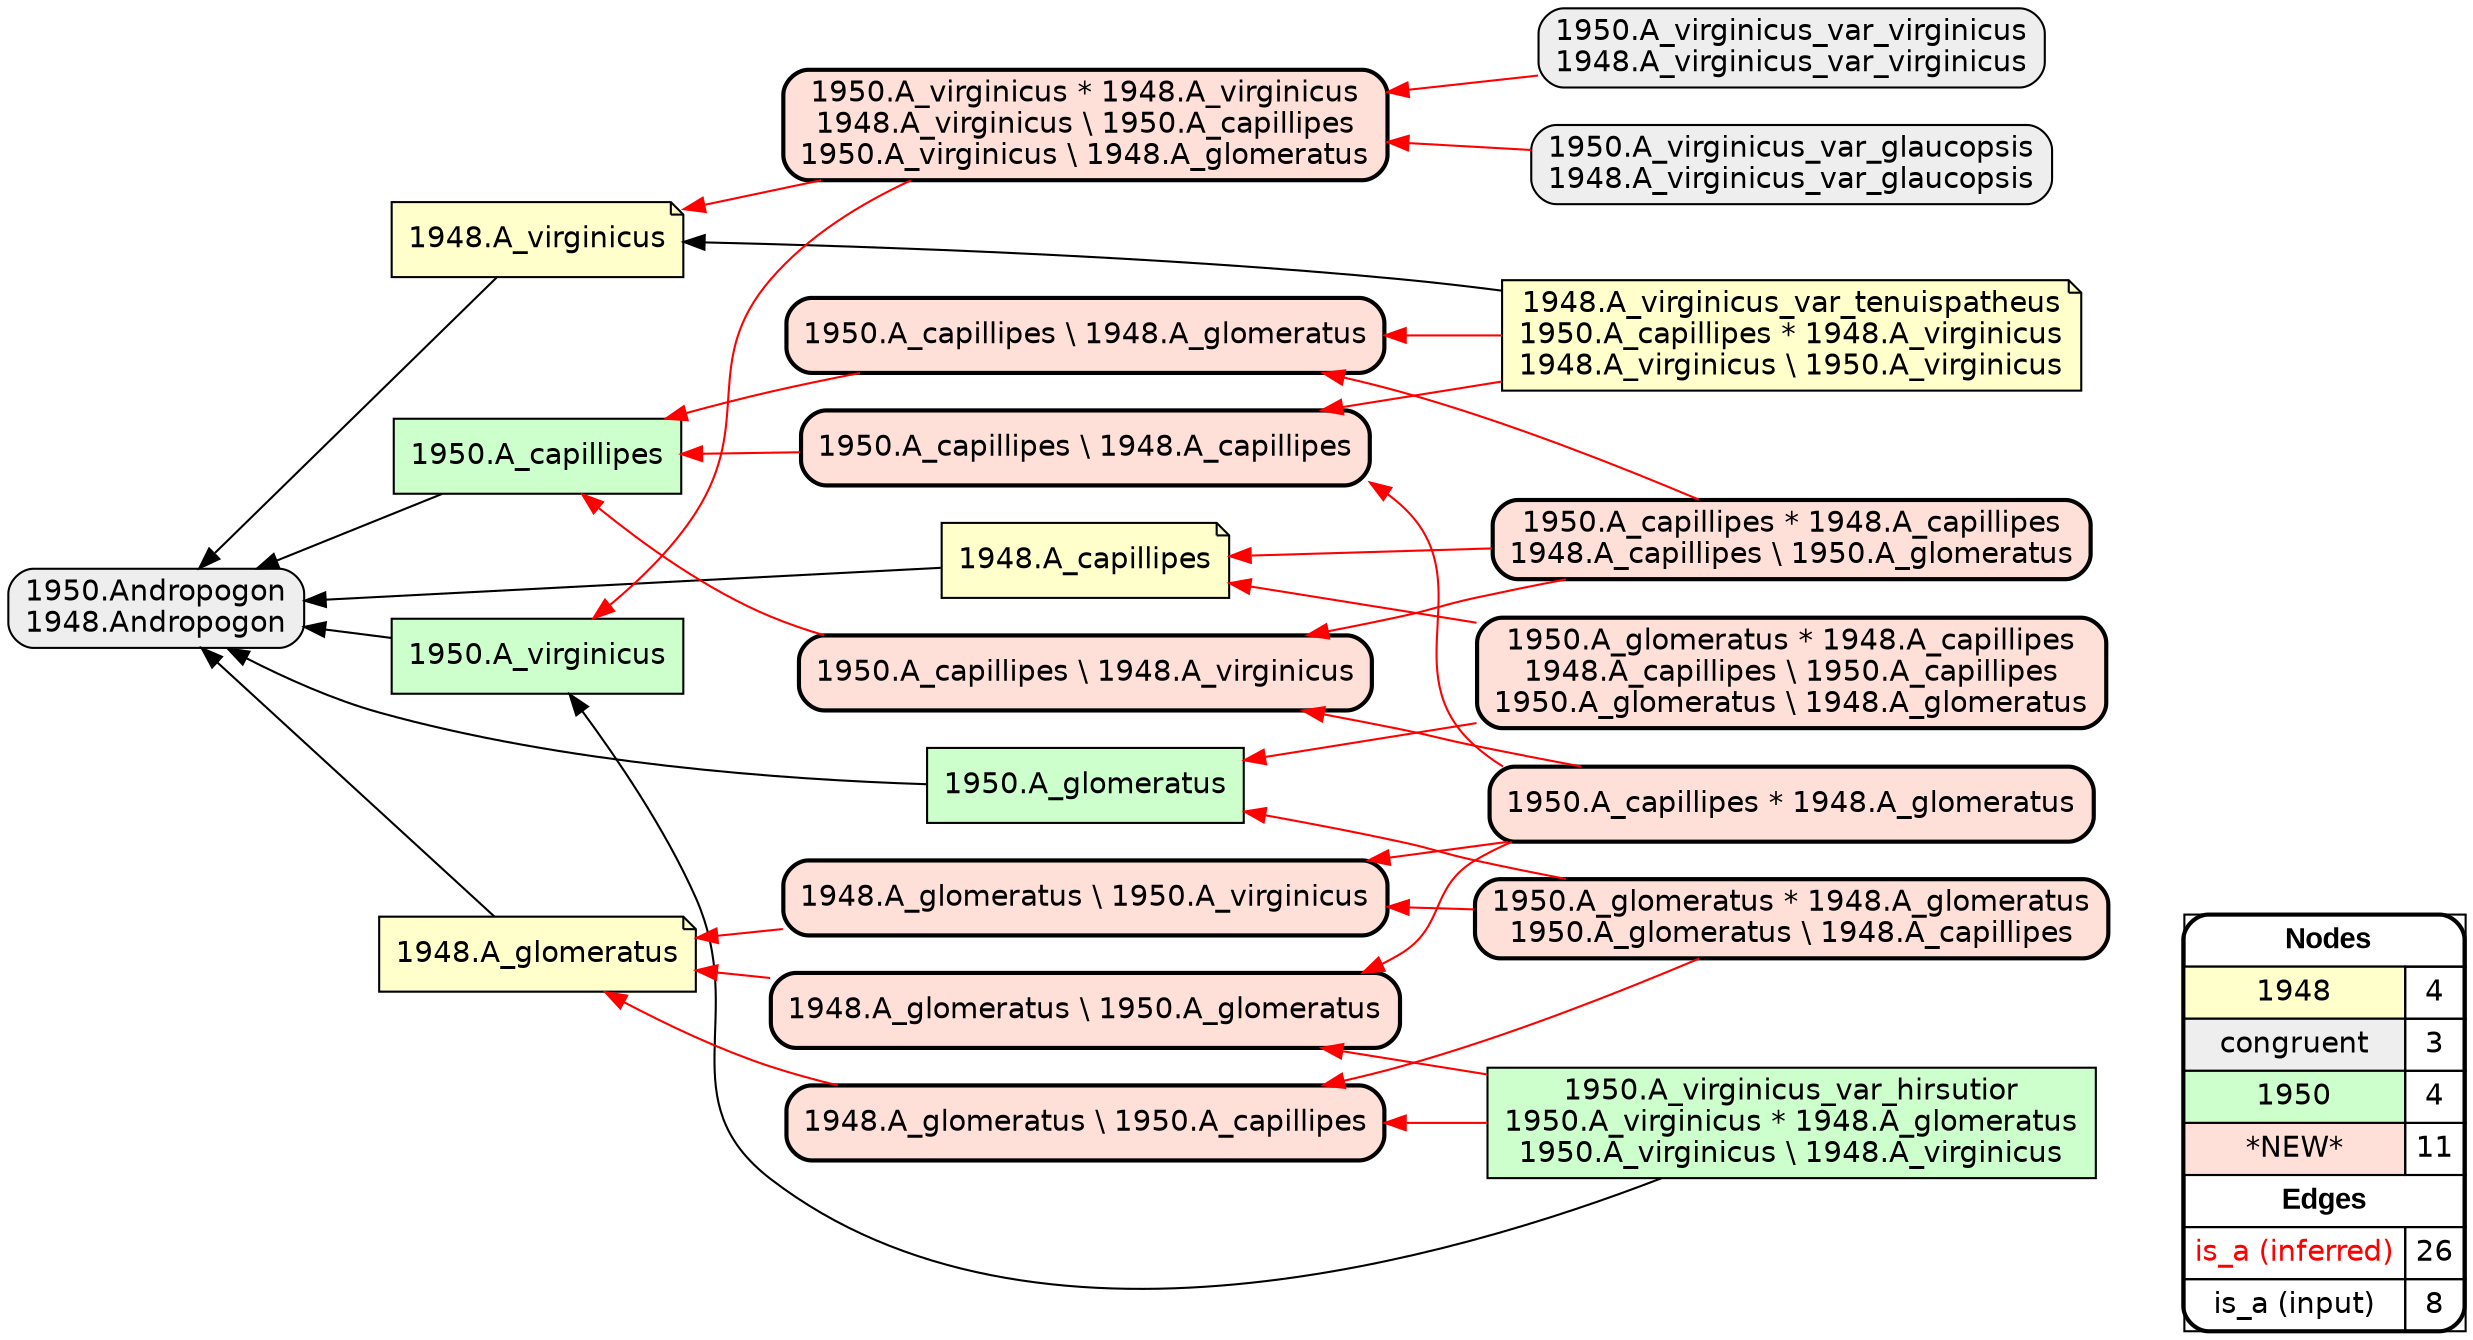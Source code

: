 digraph{
rankdir=RL
node[shape=note style=filled fillcolor="#FFFFCC" fontname="helvetica"] 
"1948.A_virginicus"
"1948.A_capillipes"
"1948.A_glomeratus"
"1948.A_virginicus_var_tenuispatheus\n1950.A_capillipes * 1948.A_virginicus\n1948.A_virginicus \\ 1950.A_virginicus"
node[shape=box style="filled,rounded" fillcolor="#EEEEEE" fontname="helvetica"] 
"1950.A_virginicus_var_glaucopsis\n1948.A_virginicus_var_glaucopsis"
"1950.A_virginicus_var_virginicus\n1948.A_virginicus_var_virginicus"
"1950.Andropogon\n1948.Andropogon"
node[shape=box style=filled fillcolor="#CCFFCC" fontname="helvetica"] 
"1950.A_virginicus_var_hirsutior\n1950.A_virginicus * 1948.A_glomeratus\n1950.A_virginicus \\ 1948.A_virginicus"
"1950.A_virginicus"
"1950.A_capillipes"
"1950.A_glomeratus"
node[shape=box style="filled,rounded,bold" fillcolor="#FFE0D8" fontname="helvetica"] 
"1950.A_capillipes * 1948.A_glomeratus"
"1950.A_virginicus * 1948.A_virginicus\n1948.A_virginicus \\ 1950.A_capillipes\n1950.A_virginicus \\ 1948.A_glomeratus"
"1950.A_glomeratus * 1948.A_glomeratus\n1950.A_glomeratus \\ 1948.A_capillipes"
"1950.A_capillipes * 1948.A_capillipes\n1948.A_capillipes \\ 1950.A_glomeratus"
"1948.A_glomeratus \\ 1950.A_virginicus"
"1948.A_glomeratus \\ 1950.A_capillipes"
"1950.A_glomeratus * 1948.A_capillipes\n1948.A_capillipes \\ 1950.A_capillipes\n1950.A_glomeratus \\ 1948.A_glomeratus"
"1950.A_capillipes \\ 1948.A_glomeratus"
"1950.A_capillipes \\ 1948.A_virginicus"
"1948.A_glomeratus \\ 1950.A_glomeratus"
"1950.A_capillipes \\ 1948.A_capillipes"
edge[arrowhead=normal style=dotted color="#000000" constraint=true penwidth=1]
edge[arrowhead=normal style=solid color="#FF0000" constraint=true penwidth=1]
"1950.A_glomeratus * 1948.A_glomeratus\n1950.A_glomeratus \\ 1948.A_capillipes" -> "1948.A_glomeratus \\ 1950.A_capillipes"
"1950.A_glomeratus * 1948.A_capillipes\n1948.A_capillipes \\ 1950.A_capillipes\n1950.A_glomeratus \\ 1948.A_glomeratus" -> "1950.A_glomeratus"
"1948.A_glomeratus \\ 1950.A_capillipes" -> "1948.A_glomeratus"
"1950.A_glomeratus * 1948.A_glomeratus\n1950.A_glomeratus \\ 1948.A_capillipes" -> "1950.A_glomeratus"
"1950.A_capillipes * 1948.A_glomeratus" -> "1950.A_capillipes \\ 1948.A_capillipes"
"1950.A_capillipes * 1948.A_capillipes\n1948.A_capillipes \\ 1950.A_glomeratus" -> "1950.A_capillipes \\ 1948.A_virginicus"
"1950.A_capillipes \\ 1948.A_capillipes" -> "1950.A_capillipes"
"1948.A_virginicus_var_tenuispatheus\n1950.A_capillipes * 1948.A_virginicus\n1948.A_virginicus \\ 1950.A_virginicus" -> "1950.A_capillipes \\ 1948.A_capillipes"
"1948.A_glomeratus \\ 1950.A_virginicus" -> "1948.A_glomeratus"
"1950.A_virginicus * 1948.A_virginicus\n1948.A_virginicus \\ 1950.A_capillipes\n1950.A_virginicus \\ 1948.A_glomeratus" -> "1948.A_virginicus"
"1950.A_capillipes * 1948.A_glomeratus" -> "1948.A_glomeratus \\ 1950.A_virginicus"
"1950.A_capillipes * 1948.A_capillipes\n1948.A_capillipes \\ 1950.A_glomeratus" -> "1950.A_capillipes \\ 1948.A_glomeratus"
"1950.A_glomeratus * 1948.A_glomeratus\n1950.A_glomeratus \\ 1948.A_capillipes" -> "1948.A_glomeratus \\ 1950.A_virginicus"
"1950.A_capillipes * 1948.A_capillipes\n1948.A_capillipes \\ 1950.A_glomeratus" -> "1948.A_capillipes"
"1950.A_virginicus_var_virginicus\n1948.A_virginicus_var_virginicus" -> "1950.A_virginicus * 1948.A_virginicus\n1948.A_virginicus \\ 1950.A_capillipes\n1950.A_virginicus \\ 1948.A_glomeratus"
"1950.A_capillipes * 1948.A_glomeratus" -> "1950.A_capillipes \\ 1948.A_virginicus"
"1950.A_virginicus_var_hirsutior\n1950.A_virginicus * 1948.A_glomeratus\n1950.A_virginicus \\ 1948.A_virginicus" -> "1948.A_glomeratus \\ 1950.A_capillipes"
"1948.A_glomeratus \\ 1950.A_glomeratus" -> "1948.A_glomeratus"
"1950.A_capillipes * 1948.A_glomeratus" -> "1948.A_glomeratus \\ 1950.A_glomeratus"
"1950.A_capillipes \\ 1948.A_virginicus" -> "1950.A_capillipes"
"1950.A_virginicus_var_hirsutior\n1950.A_virginicus * 1948.A_glomeratus\n1950.A_virginicus \\ 1948.A_virginicus" -> "1948.A_glomeratus \\ 1950.A_glomeratus"
"1948.A_virginicus_var_tenuispatheus\n1950.A_capillipes * 1948.A_virginicus\n1948.A_virginicus \\ 1950.A_virginicus" -> "1950.A_capillipes \\ 1948.A_glomeratus"
"1950.A_glomeratus * 1948.A_capillipes\n1948.A_capillipes \\ 1950.A_capillipes\n1950.A_glomeratus \\ 1948.A_glomeratus" -> "1948.A_capillipes"
"1950.A_capillipes \\ 1948.A_glomeratus" -> "1950.A_capillipes"
"1950.A_virginicus * 1948.A_virginicus\n1948.A_virginicus \\ 1950.A_capillipes\n1950.A_virginicus \\ 1948.A_glomeratus" -> "1950.A_virginicus"
"1950.A_virginicus_var_glaucopsis\n1948.A_virginicus_var_glaucopsis" -> "1950.A_virginicus * 1948.A_virginicus\n1948.A_virginicus \\ 1950.A_capillipes\n1950.A_virginicus \\ 1948.A_glomeratus"
edge[arrowhead=normal style=solid color="#000000" constraint=true penwidth=1]
"1948.A_virginicus" -> "1950.Andropogon\n1948.Andropogon"
"1950.A_glomeratus" -> "1950.Andropogon\n1948.Andropogon"
"1950.A_virginicus" -> "1950.Andropogon\n1948.Andropogon"
"1950.A_virginicus_var_hirsutior\n1950.A_virginicus * 1948.A_glomeratus\n1950.A_virginicus \\ 1948.A_virginicus" -> "1950.A_virginicus"
"1948.A_capillipes" -> "1950.Andropogon\n1948.Andropogon"
"1948.A_virginicus_var_tenuispatheus\n1950.A_capillipes * 1948.A_virginicus\n1948.A_virginicus \\ 1950.A_virginicus" -> "1948.A_virginicus"
"1950.A_capillipes" -> "1950.Andropogon\n1948.Andropogon"
"1948.A_glomeratus" -> "1950.Andropogon\n1948.Andropogon"
node[shape=box] 
{rank=source Legend [fillcolor= white margin=0 label=< 
 <TABLE BORDER="0" CELLBORDER="1" CELLSPACING="0" CELLPADDING="4"> 
<TR> <TD COLSPAN="2"><font face="Arial Black"> Nodes</font></TD> </TR> 
<TR> 
 <TD bgcolor="#FFFFCC" fontname="helvetica">1948</TD> 
 <TD>4</TD> 
 </TR> 
<TR> 
 <TD bgcolor="#EEEEEE" fontname="helvetica">congruent</TD> 
 <TD>3</TD> 
 </TR> 
<TR> 
 <TD bgcolor="#CCFFCC" fontname="helvetica">1950</TD> 
 <TD>4</TD> 
 </TR> 
<TR> 
 <TD bgcolor="#FFE0D8" fontname="helvetica">*NEW*</TD> 
 <TD>11</TD> 
 </TR> 
<TR> <TD COLSPAN="2"><font face = "Arial Black"> Edges </font></TD> </TR> 
<TR> 
 <TD><font color ="#FF0000">is_a (inferred)</font></TD><TD>26</TD>
</TR>
<TR> 
 <TD><font color ="#000000">is_a (input)</font></TD><TD>8</TD>
</TR>
</TABLE> 
 >] } 
}